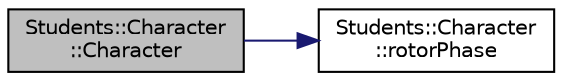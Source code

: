 digraph "Students::Character::Character"
{
 // LATEX_PDF_SIZE
  edge [fontname="Helvetica",fontsize="10",labelfontname="Helvetica",labelfontsize="10"];
  node [fontname="Helvetica",fontsize="10",shape=record];
  rankdir="LR";
  Node1 [label="Students::Character\l::Character",height=0.2,width=0.4,color="black", fillcolor="grey75", style="filled", fontcolor="black",tooltip=" "];
  Node1 -> Node2 [color="midnightblue",fontsize="10",style="solid",fontname="Helvetica"];
  Node2 [label="Students::Character\l::rotorPhase",height=0.2,width=0.4,color="black", fillcolor="white", style="filled",URL="$class_students_1_1_character.html#ac79298cb35eaac7d154237030e9ac103",tooltip="sets helicopter picture for every move so helicopter seems like it's flying"];
}
